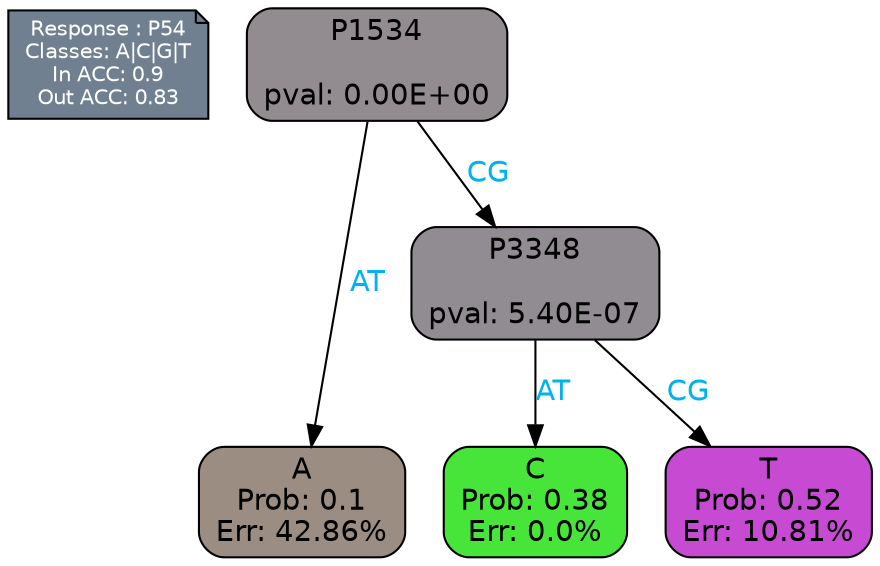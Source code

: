 digraph Tree {
node [shape=box, style="filled, rounded", color="black", fontname=helvetica] ;
graph [ranksep=equally, splines=polylines, bgcolor=transparent, dpi=600] ;
edge [fontname=helvetica] ;
LEGEND [label="Response : P54
Classes: A|C|G|T
In ACC: 0.9
Out ACC: 0.83
",shape=note,align=left,style=filled,fillcolor="slategray",fontcolor="white",fontsize=10];1 [label="P1534

pval: 0.00E+00", fillcolor="#928c90"] ;
2 [label="A
Prob: 0.1
Err: 42.86%", fillcolor="#9b8d82"] ;
3 [label="P3348

pval: 5.40E-07", fillcolor="#918c91"] ;
4 [label="C
Prob: 0.38
Err: 0.0%", fillcolor="#47e539"] ;
5 [label="T
Prob: 0.52
Err: 10.81%", fillcolor="#c74bd2"] ;
1 -> 2 [label="AT",fontcolor=deepskyblue2] ;
1 -> 3 [label="CG",fontcolor=deepskyblue2] ;
3 -> 4 [label="AT",fontcolor=deepskyblue2] ;
3 -> 5 [label="CG",fontcolor=deepskyblue2] ;
{rank = same; 2;4;5;}{rank = same; LEGEND;1;}}